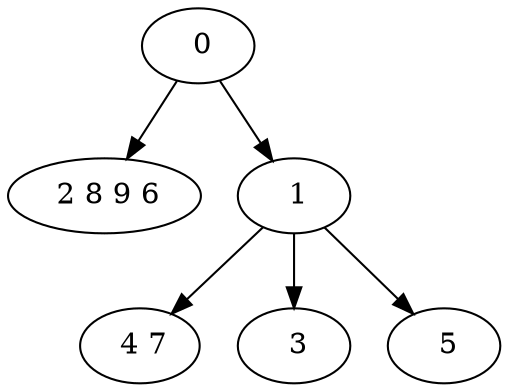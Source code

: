 digraph mytree {
" 0" -> " 2 8 9 6";
" 0" -> " 1";
" 2 8 9 6";
" 1" -> " 4 7";
" 1" -> " 3";
" 1" -> " 5";
" 4 7";
" 3";
" 5";
}
